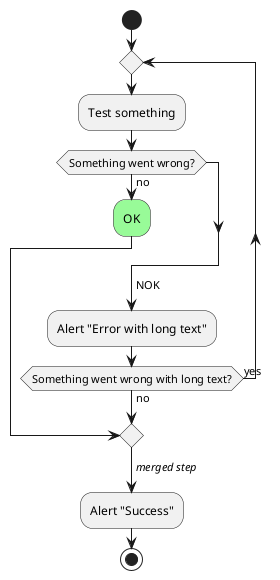 ﻿@startuml
'DB

'config
hide circle

entity "user" as user{
    id INT PRIMARY KEY
    first_name TEXT
    mobile INT
    email TEXT
    --
    <b><u>listed_vehicles
    user_id INT
    price INT
    doors INT
    brand TEXT
    model TEXT
    km_driven INT
    range INT
    pictures PICTURE
}


@enduml

@startuml
start
repeat
  :Test something;
    if (Something went wrong?) then (no)
      #palegreen:OK;
      break
    endif
    ->NOK;
    :Alert "Error with long text";
repeat while (Something went wrong with long text?) is (yes) not (no)
->//merged step//;
:Alert "Success";
stop
@enduml

@startuml
start

repeat
    :Test me;
        if (Something went wrong?) then (no)
            #palegreen:OK;
            break
        endif
        
    :Alert "Error with long text";
    
repeat while (Something went wrong with long text?) is (yes) not (no)
->//merged step//;
:Alert "Success";

stop
@enduml